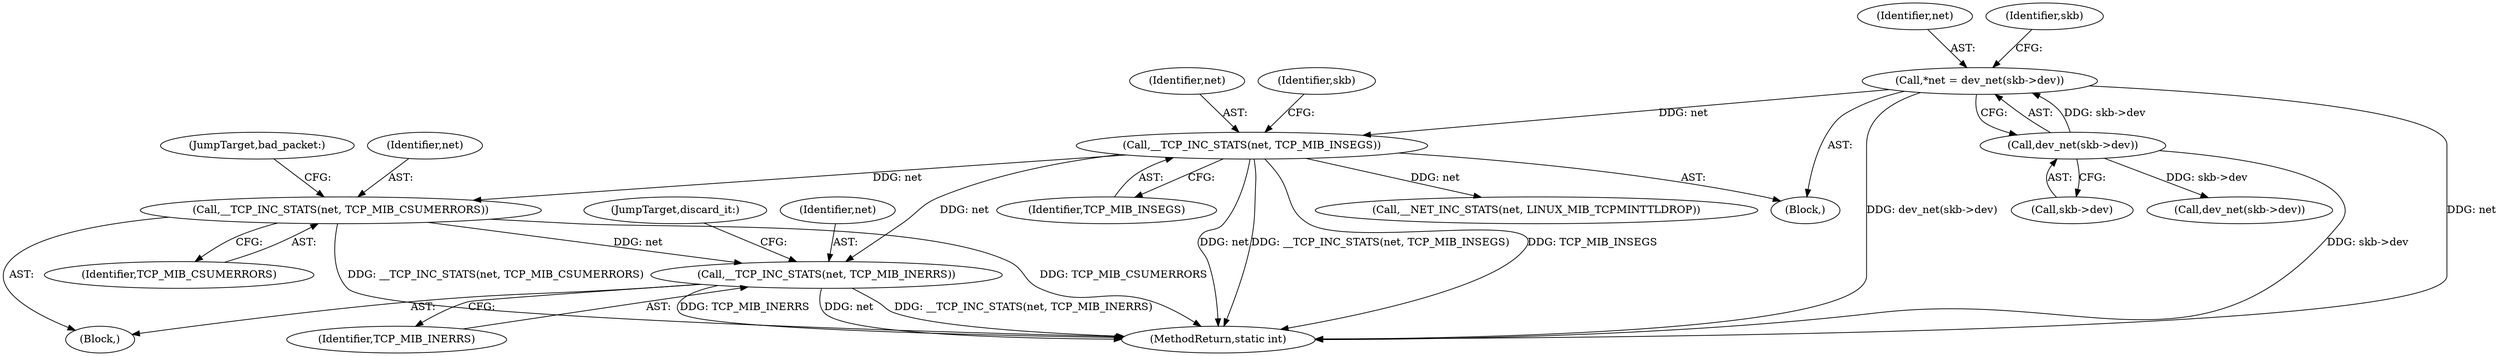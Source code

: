 digraph "0_linux_ac6e780070e30e4c35bd395acfe9191e6268bdd3_1@pointer" {
"1000420" [label="(Call,__TCP_INC_STATS(net, TCP_MIB_INERRS))"];
"1000124" [label="(Call,__TCP_INC_STATS(net, TCP_MIB_INSEGS))"];
"1000111" [label="(Call,*net = dev_net(skb->dev))"];
"1000113" [label="(Call,dev_net(skb->dev))"];
"1000416" [label="(Call,__TCP_INC_STATS(net, TCP_MIB_CSUMERRORS))"];
"1000428" [label="(JumpTarget,discard_it:)"];
"1000112" [label="(Identifier,net)"];
"1000310" [label="(Call,__NET_INC_STATS(net, LINUX_MIB_TCPMINTTLDROP))"];
"1000113" [label="(Call,dev_net(skb->dev))"];
"1000114" [label="(Call,skb->dev)"];
"1000414" [label="(Block,)"];
"1000126" [label="(Identifier,TCP_MIB_INSEGS)"];
"1000111" [label="(Call,*net = dev_net(skb->dev))"];
"1000125" [label="(Identifier,net)"];
"1000419" [label="(JumpTarget,bad_packet:)"];
"1000479" [label="(Call,dev_net(skb->dev))"];
"1000418" [label="(Identifier,TCP_MIB_CSUMERRORS)"];
"1000543" [label="(MethodReturn,static int)"];
"1000416" [label="(Call,__TCP_INC_STATS(net, TCP_MIB_CSUMERRORS))"];
"1000417" [label="(Identifier,net)"];
"1000420" [label="(Call,__TCP_INC_STATS(net, TCP_MIB_INERRS))"];
"1000130" [label="(Identifier,skb)"];
"1000104" [label="(Block,)"];
"1000421" [label="(Identifier,net)"];
"1000422" [label="(Identifier,TCP_MIB_INERRS)"];
"1000124" [label="(Call,__TCP_INC_STATS(net, TCP_MIB_INSEGS))"];
"1000120" [label="(Identifier,skb)"];
"1000420" -> "1000414"  [label="AST: "];
"1000420" -> "1000422"  [label="CFG: "];
"1000421" -> "1000420"  [label="AST: "];
"1000422" -> "1000420"  [label="AST: "];
"1000428" -> "1000420"  [label="CFG: "];
"1000420" -> "1000543"  [label="DDG: __TCP_INC_STATS(net, TCP_MIB_INERRS)"];
"1000420" -> "1000543"  [label="DDG: TCP_MIB_INERRS"];
"1000420" -> "1000543"  [label="DDG: net"];
"1000124" -> "1000420"  [label="DDG: net"];
"1000416" -> "1000420"  [label="DDG: net"];
"1000124" -> "1000104"  [label="AST: "];
"1000124" -> "1000126"  [label="CFG: "];
"1000125" -> "1000124"  [label="AST: "];
"1000126" -> "1000124"  [label="AST: "];
"1000130" -> "1000124"  [label="CFG: "];
"1000124" -> "1000543"  [label="DDG: TCP_MIB_INSEGS"];
"1000124" -> "1000543"  [label="DDG: net"];
"1000124" -> "1000543"  [label="DDG: __TCP_INC_STATS(net, TCP_MIB_INSEGS)"];
"1000111" -> "1000124"  [label="DDG: net"];
"1000124" -> "1000310"  [label="DDG: net"];
"1000124" -> "1000416"  [label="DDG: net"];
"1000111" -> "1000104"  [label="AST: "];
"1000111" -> "1000113"  [label="CFG: "];
"1000112" -> "1000111"  [label="AST: "];
"1000113" -> "1000111"  [label="AST: "];
"1000120" -> "1000111"  [label="CFG: "];
"1000111" -> "1000543"  [label="DDG: net"];
"1000111" -> "1000543"  [label="DDG: dev_net(skb->dev)"];
"1000113" -> "1000111"  [label="DDG: skb->dev"];
"1000113" -> "1000114"  [label="CFG: "];
"1000114" -> "1000113"  [label="AST: "];
"1000113" -> "1000543"  [label="DDG: skb->dev"];
"1000113" -> "1000479"  [label="DDG: skb->dev"];
"1000416" -> "1000414"  [label="AST: "];
"1000416" -> "1000418"  [label="CFG: "];
"1000417" -> "1000416"  [label="AST: "];
"1000418" -> "1000416"  [label="AST: "];
"1000419" -> "1000416"  [label="CFG: "];
"1000416" -> "1000543"  [label="DDG: __TCP_INC_STATS(net, TCP_MIB_CSUMERRORS)"];
"1000416" -> "1000543"  [label="DDG: TCP_MIB_CSUMERRORS"];
}

